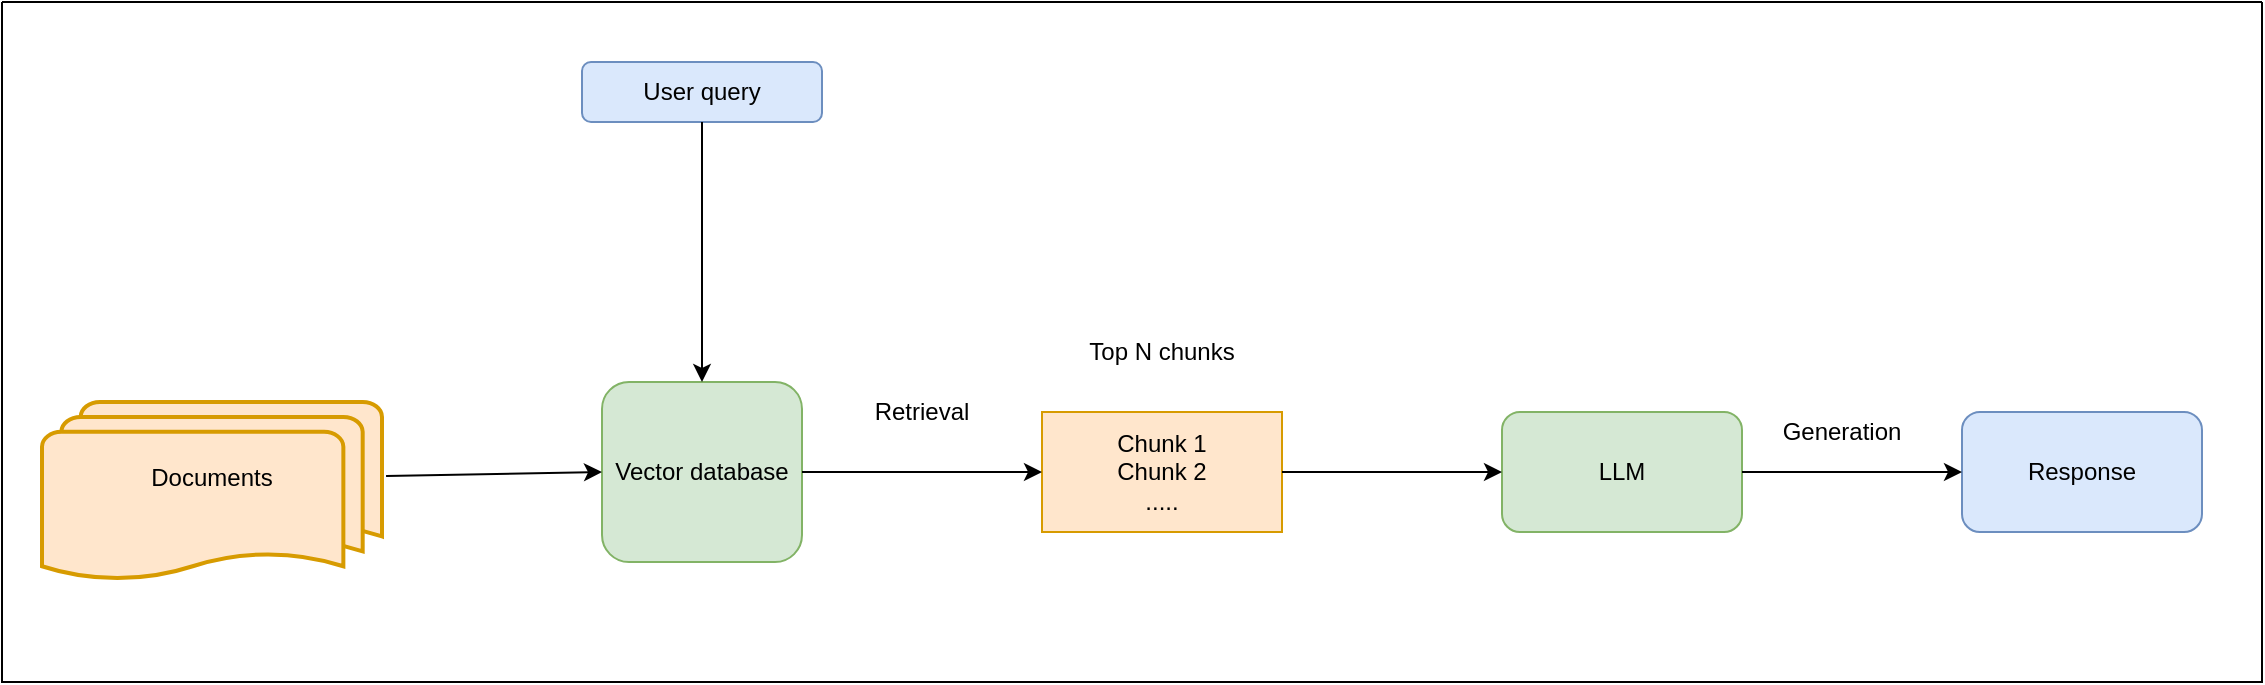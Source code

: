 <mxfile version="28.2.5">
  <diagram name="1 oldal" id="wI6BksSly18XZ3uJfsxo">
    <mxGraphModel dx="976" dy="544" grid="1" gridSize="10" guides="1" tooltips="1" connect="1" arrows="1" fold="1" page="1" pageScale="1" pageWidth="827" pageHeight="1169" math="0" shadow="0">
      <root>
        <mxCell id="0" />
        <mxCell id="1" parent="0" />
        <mxCell id="HQ73maBf9M-sMPFiUdya-1" value="User query" style="rounded=1;whiteSpace=wrap;html=1;fillColor=#dae8fc;strokeColor=#6c8ebf;" parent="1" vertex="1">
          <mxGeometry x="330" y="130" width="120" height="30" as="geometry" />
        </mxCell>
        <mxCell id="HQ73maBf9M-sMPFiUdya-2" value="Vector database" style="rounded=1;whiteSpace=wrap;html=1;fillColor=#d5e8d4;strokeColor=#82b366;" parent="1" vertex="1">
          <mxGeometry x="340" y="290" width="100" height="90" as="geometry" />
        </mxCell>
        <mxCell id="HQ73maBf9M-sMPFiUdya-4" value="Documents&lt;div&gt;&lt;br&gt;&lt;/div&gt;" style="strokeWidth=2;html=1;shape=mxgraph.flowchart.multi-document;whiteSpace=wrap;fillColor=#ffe6cc;strokeColor=#d79b00;" parent="1" vertex="1">
          <mxGeometry x="60" y="300" width="170" height="90" as="geometry" />
        </mxCell>
        <mxCell id="HQ73maBf9M-sMPFiUdya-5" value="" style="endArrow=classic;html=1;rounded=0;exitX=1.012;exitY=0.411;exitDx=0;exitDy=0;exitPerimeter=0;entryX=0;entryY=0.5;entryDx=0;entryDy=0;" parent="1" source="HQ73maBf9M-sMPFiUdya-4" target="HQ73maBf9M-sMPFiUdya-2" edge="1">
          <mxGeometry width="50" height="50" relative="1" as="geometry">
            <mxPoint x="390" y="310" as="sourcePoint" />
            <mxPoint x="440" y="260" as="targetPoint" />
          </mxGeometry>
        </mxCell>
        <mxCell id="HQ73maBf9M-sMPFiUdya-6" value="" style="endArrow=classic;html=1;rounded=0;exitX=0.5;exitY=1;exitDx=0;exitDy=0;entryX=0.5;entryY=0;entryDx=0;entryDy=0;" parent="1" source="HQ73maBf9M-sMPFiUdya-1" target="HQ73maBf9M-sMPFiUdya-2" edge="1">
          <mxGeometry width="50" height="50" relative="1" as="geometry">
            <mxPoint x="390" y="310" as="sourcePoint" />
            <mxPoint x="440" y="260" as="targetPoint" />
          </mxGeometry>
        </mxCell>
        <mxCell id="HQ73maBf9M-sMPFiUdya-9" value="Chunk 1&lt;div&gt;Chunk 2&lt;/div&gt;&lt;div&gt;.....&lt;/div&gt;" style="rounded=0;whiteSpace=wrap;html=1;fillColor=#ffe6cc;strokeColor=#d79b00;" parent="1" vertex="1">
          <mxGeometry x="560" y="305" width="120" height="60" as="geometry" />
        </mxCell>
        <mxCell id="HQ73maBf9M-sMPFiUdya-10" value="Top N chunks" style="text;html=1;align=center;verticalAlign=middle;whiteSpace=wrap;rounded=0;" parent="1" vertex="1">
          <mxGeometry x="575" y="260" width="90" height="30" as="geometry" />
        </mxCell>
        <mxCell id="HQ73maBf9M-sMPFiUdya-11" value="" style="endArrow=classic;html=1;rounded=0;entryX=0;entryY=0.5;entryDx=0;entryDy=0;exitX=1;exitY=0.5;exitDx=0;exitDy=0;" parent="1" source="HQ73maBf9M-sMPFiUdya-2" target="HQ73maBf9M-sMPFiUdya-9" edge="1">
          <mxGeometry width="50" height="50" relative="1" as="geometry">
            <mxPoint x="390" y="310" as="sourcePoint" />
            <mxPoint x="440" y="260" as="targetPoint" />
          </mxGeometry>
        </mxCell>
        <mxCell id="HQ73maBf9M-sMPFiUdya-12" value="LLM" style="rounded=1;whiteSpace=wrap;html=1;fillColor=#d5e8d4;strokeColor=#82b366;" parent="1" vertex="1">
          <mxGeometry x="790" y="305" width="120" height="60" as="geometry" />
        </mxCell>
        <mxCell id="HQ73maBf9M-sMPFiUdya-13" value="Response" style="rounded=1;whiteSpace=wrap;html=1;fillColor=#dae8fc;strokeColor=#6c8ebf;" parent="1" vertex="1">
          <mxGeometry x="1020" y="305" width="120" height="60" as="geometry" />
        </mxCell>
        <mxCell id="HQ73maBf9M-sMPFiUdya-14" value="" style="endArrow=classic;html=1;rounded=0;entryX=0;entryY=0.5;entryDx=0;entryDy=0;exitX=1;exitY=0.5;exitDx=0;exitDy=0;" parent="1" source="HQ73maBf9M-sMPFiUdya-9" target="HQ73maBf9M-sMPFiUdya-12" edge="1">
          <mxGeometry width="50" height="50" relative="1" as="geometry">
            <mxPoint x="480" y="310" as="sourcePoint" />
            <mxPoint x="530" y="260" as="targetPoint" />
          </mxGeometry>
        </mxCell>
        <mxCell id="HQ73maBf9M-sMPFiUdya-15" value="" style="endArrow=classic;html=1;rounded=0;entryX=0;entryY=0.5;entryDx=0;entryDy=0;exitX=1;exitY=0.5;exitDx=0;exitDy=0;" parent="1" source="HQ73maBf9M-sMPFiUdya-12" target="HQ73maBf9M-sMPFiUdya-13" edge="1">
          <mxGeometry width="50" height="50" relative="1" as="geometry">
            <mxPoint x="950" y="330" as="sourcePoint" />
            <mxPoint x="1060" y="330" as="targetPoint" />
          </mxGeometry>
        </mxCell>
        <mxCell id="snZoiZan-CD7s3evwRZL-1" value="" style="swimlane;startSize=0;" parent="1" vertex="1">
          <mxGeometry x="40" y="100" width="1130" height="340" as="geometry" />
        </mxCell>
        <mxCell id="A9yZb9H9MPbL-8OhquA2-1" value="Generation" style="text;html=1;align=center;verticalAlign=middle;whiteSpace=wrap;rounded=0;" vertex="1" parent="snZoiZan-CD7s3evwRZL-1">
          <mxGeometry x="890" y="200" width="60" height="30" as="geometry" />
        </mxCell>
        <mxCell id="A9yZb9H9MPbL-8OhquA2-2" value="Retrieval" style="text;html=1;align=center;verticalAlign=middle;whiteSpace=wrap;rounded=0;" vertex="1" parent="snZoiZan-CD7s3evwRZL-1">
          <mxGeometry x="430" y="190" width="60" height="30" as="geometry" />
        </mxCell>
      </root>
    </mxGraphModel>
  </diagram>
</mxfile>
